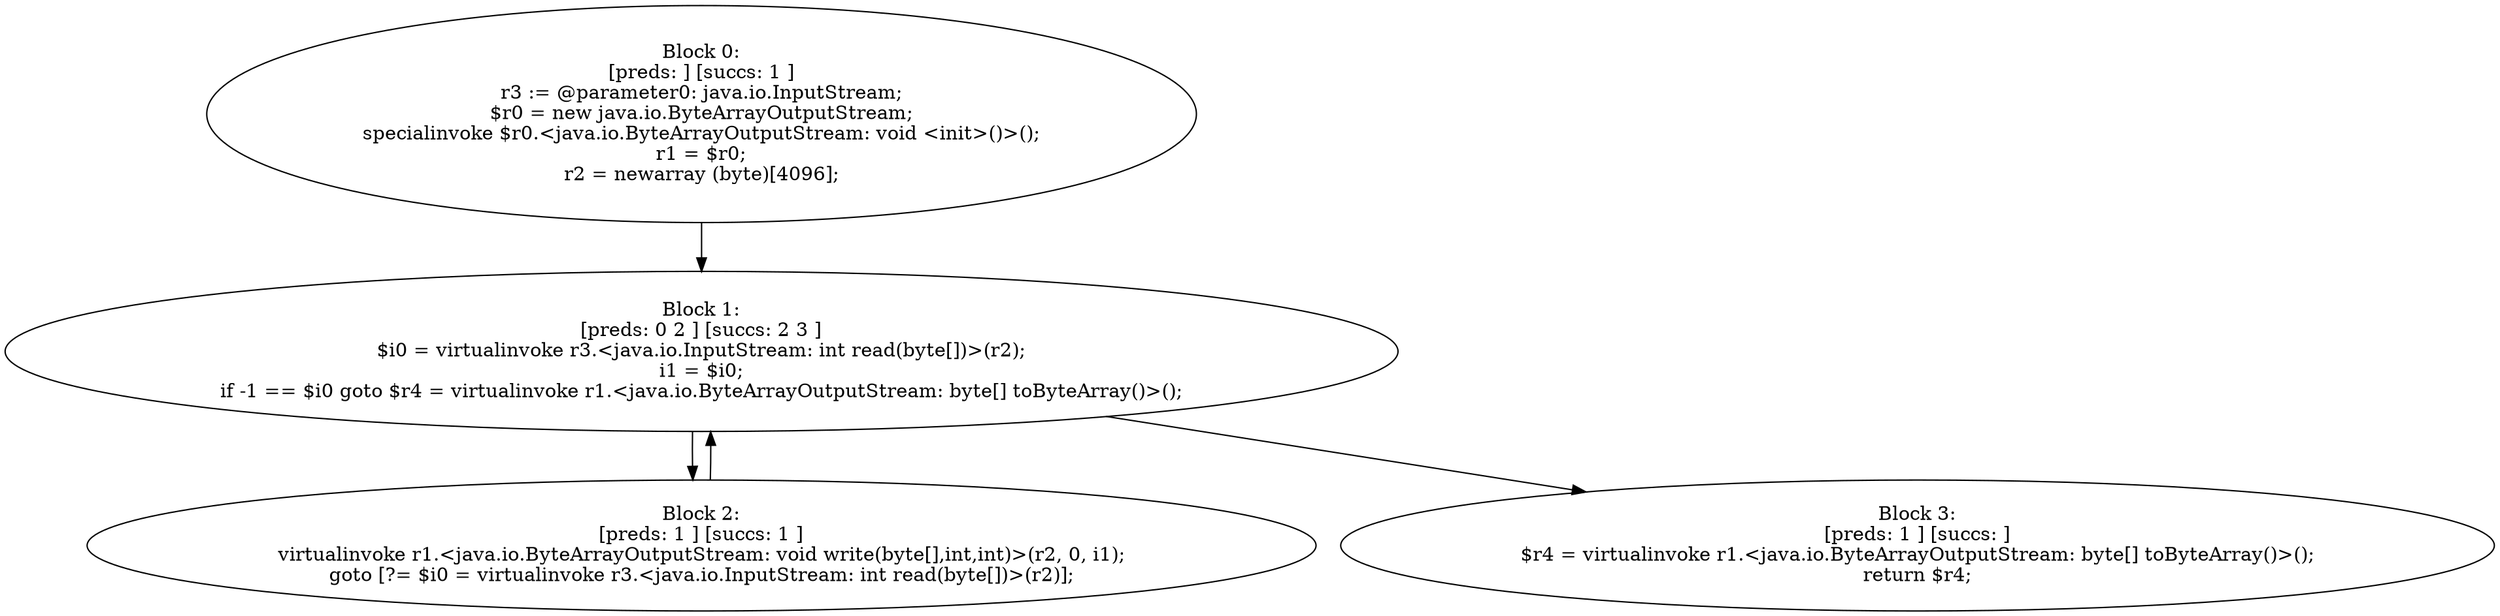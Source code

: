 digraph "unitGraph" {
    "Block 0:
[preds: ] [succs: 1 ]
r3 := @parameter0: java.io.InputStream;
$r0 = new java.io.ByteArrayOutputStream;
specialinvoke $r0.<java.io.ByteArrayOutputStream: void <init>()>();
r1 = $r0;
r2 = newarray (byte)[4096];
"
    "Block 1:
[preds: 0 2 ] [succs: 2 3 ]
$i0 = virtualinvoke r3.<java.io.InputStream: int read(byte[])>(r2);
i1 = $i0;
if -1 == $i0 goto $r4 = virtualinvoke r1.<java.io.ByteArrayOutputStream: byte[] toByteArray()>();
"
    "Block 2:
[preds: 1 ] [succs: 1 ]
virtualinvoke r1.<java.io.ByteArrayOutputStream: void write(byte[],int,int)>(r2, 0, i1);
goto [?= $i0 = virtualinvoke r3.<java.io.InputStream: int read(byte[])>(r2)];
"
    "Block 3:
[preds: 1 ] [succs: ]
$r4 = virtualinvoke r1.<java.io.ByteArrayOutputStream: byte[] toByteArray()>();
return $r4;
"
    "Block 0:
[preds: ] [succs: 1 ]
r3 := @parameter0: java.io.InputStream;
$r0 = new java.io.ByteArrayOutputStream;
specialinvoke $r0.<java.io.ByteArrayOutputStream: void <init>()>();
r1 = $r0;
r2 = newarray (byte)[4096];
"->"Block 1:
[preds: 0 2 ] [succs: 2 3 ]
$i0 = virtualinvoke r3.<java.io.InputStream: int read(byte[])>(r2);
i1 = $i0;
if -1 == $i0 goto $r4 = virtualinvoke r1.<java.io.ByteArrayOutputStream: byte[] toByteArray()>();
";
    "Block 1:
[preds: 0 2 ] [succs: 2 3 ]
$i0 = virtualinvoke r3.<java.io.InputStream: int read(byte[])>(r2);
i1 = $i0;
if -1 == $i0 goto $r4 = virtualinvoke r1.<java.io.ByteArrayOutputStream: byte[] toByteArray()>();
"->"Block 2:
[preds: 1 ] [succs: 1 ]
virtualinvoke r1.<java.io.ByteArrayOutputStream: void write(byte[],int,int)>(r2, 0, i1);
goto [?= $i0 = virtualinvoke r3.<java.io.InputStream: int read(byte[])>(r2)];
";
    "Block 1:
[preds: 0 2 ] [succs: 2 3 ]
$i0 = virtualinvoke r3.<java.io.InputStream: int read(byte[])>(r2);
i1 = $i0;
if -1 == $i0 goto $r4 = virtualinvoke r1.<java.io.ByteArrayOutputStream: byte[] toByteArray()>();
"->"Block 3:
[preds: 1 ] [succs: ]
$r4 = virtualinvoke r1.<java.io.ByteArrayOutputStream: byte[] toByteArray()>();
return $r4;
";
    "Block 2:
[preds: 1 ] [succs: 1 ]
virtualinvoke r1.<java.io.ByteArrayOutputStream: void write(byte[],int,int)>(r2, 0, i1);
goto [?= $i0 = virtualinvoke r3.<java.io.InputStream: int read(byte[])>(r2)];
"->"Block 1:
[preds: 0 2 ] [succs: 2 3 ]
$i0 = virtualinvoke r3.<java.io.InputStream: int read(byte[])>(r2);
i1 = $i0;
if -1 == $i0 goto $r4 = virtualinvoke r1.<java.io.ByteArrayOutputStream: byte[] toByteArray()>();
";
}
